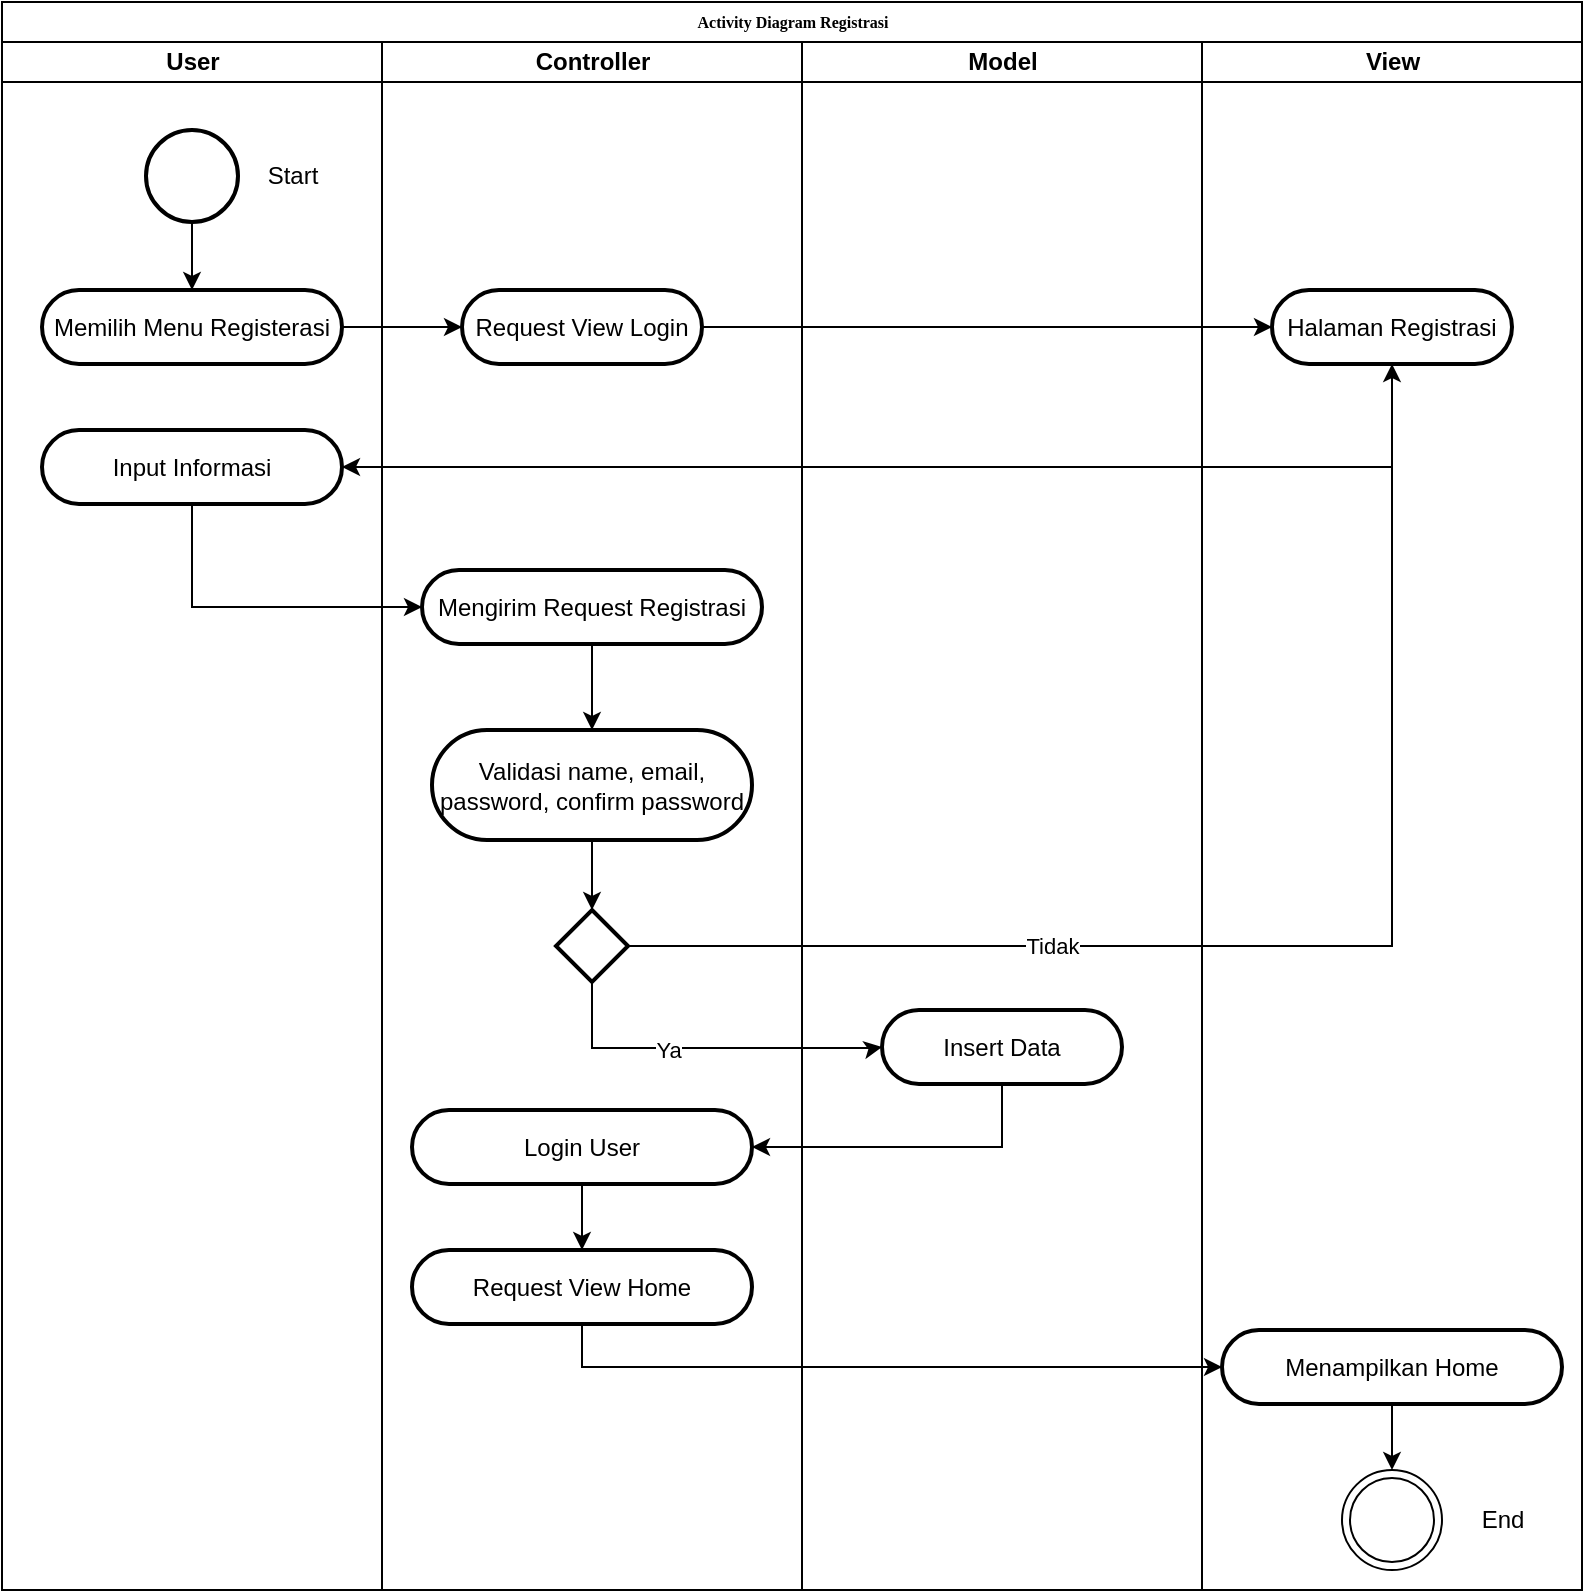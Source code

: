 <mxfile version="21.6.2" type="github">
  <diagram name="Page-1" id="74e2e168-ea6b-b213-b513-2b3c1d86103e">
    <mxGraphModel dx="1366" dy="758" grid="1" gridSize="10" guides="1" tooltips="1" connect="1" arrows="1" fold="1" page="1" pageScale="1" pageWidth="1100" pageHeight="850" background="none" math="0" shadow="0">
      <root>
        <mxCell id="0" />
        <mxCell id="1" parent="0" />
        <mxCell id="77e6c97f196da883-1" value="Activity Diagram Registrasi" style="swimlane;html=1;childLayout=stackLayout;startSize=20;rounded=0;shadow=0;labelBackgroundColor=none;strokeWidth=1;fontFamily=Verdana;fontSize=8;align=center;" parent="1" vertex="1">
          <mxGeometry x="80" y="56" width="790" height="794" as="geometry" />
        </mxCell>
        <mxCell id="77e6c97f196da883-2" value="User" style="swimlane;html=1;startSize=20;" parent="77e6c97f196da883-1" vertex="1">
          <mxGeometry y="20" width="190" height="774" as="geometry" />
        </mxCell>
        <mxCell id="kBbiOHrRjtl-JXDuf86f-4" value="" style="edgeStyle=orthogonalEdgeStyle;rounded=0;orthogonalLoop=1;jettySize=auto;html=1;" edge="1" parent="77e6c97f196da883-2" source="kBbiOHrRjtl-JXDuf86f-2" target="kBbiOHrRjtl-JXDuf86f-3">
          <mxGeometry relative="1" as="geometry" />
        </mxCell>
        <mxCell id="kBbiOHrRjtl-JXDuf86f-2" value="" style="strokeWidth=2;html=1;shape=mxgraph.flowchart.start_2;whiteSpace=wrap;fillStyle=solid;" vertex="1" parent="77e6c97f196da883-2">
          <mxGeometry x="72" y="44" width="46" height="46" as="geometry" />
        </mxCell>
        <mxCell id="kBbiOHrRjtl-JXDuf86f-3" value="Memilih Menu Registerasi" style="rounded=1;whiteSpace=wrap;html=1;strokeWidth=2;fillStyle=solid;arcSize=50;" vertex="1" parent="77e6c97f196da883-2">
          <mxGeometry x="20" y="124" width="150" height="37" as="geometry" />
        </mxCell>
        <mxCell id="kBbiOHrRjtl-JXDuf86f-20" value="Input Informasi" style="rounded=1;whiteSpace=wrap;html=1;strokeWidth=2;fillStyle=solid;arcSize=50;" vertex="1" parent="77e6c97f196da883-2">
          <mxGeometry x="20" y="194" width="150" height="37" as="geometry" />
        </mxCell>
        <mxCell id="kBbiOHrRjtl-JXDuf86f-42" value="Start" style="text;html=1;align=center;verticalAlign=middle;resizable=0;points=[];autosize=1;strokeColor=none;fillColor=none;" vertex="1" parent="77e6c97f196da883-2">
          <mxGeometry x="120" y="52" width="50" height="30" as="geometry" />
        </mxCell>
        <mxCell id="77e6c97f196da883-3" value="Controller" style="swimlane;html=1;startSize=20;" parent="77e6c97f196da883-1" vertex="1">
          <mxGeometry x="190" y="20" width="210" height="774" as="geometry" />
        </mxCell>
        <mxCell id="kBbiOHrRjtl-JXDuf86f-7" style="edgeStyle=orthogonalEdgeStyle;rounded=0;orthogonalLoop=1;jettySize=auto;html=1;exitX=0.5;exitY=1;exitDx=0;exitDy=0;" edge="1" parent="77e6c97f196da883-3">
          <mxGeometry relative="1" as="geometry">
            <mxPoint x="80" y="352.5" as="sourcePoint" />
            <mxPoint x="80" y="352.5" as="targetPoint" />
          </mxGeometry>
        </mxCell>
        <mxCell id="kBbiOHrRjtl-JXDuf86f-23" style="edgeStyle=orthogonalEdgeStyle;rounded=0;orthogonalLoop=1;jettySize=auto;html=1;entryX=0.5;entryY=0;entryDx=0;entryDy=0;" edge="1" parent="77e6c97f196da883-3" source="kBbiOHrRjtl-JXDuf86f-8" target="kBbiOHrRjtl-JXDuf86f-11">
          <mxGeometry relative="1" as="geometry" />
        </mxCell>
        <mxCell id="kBbiOHrRjtl-JXDuf86f-8" value="Mengirim Request Registrasi" style="rounded=1;whiteSpace=wrap;html=1;strokeWidth=2;fillStyle=solid;arcSize=50;" vertex="1" parent="77e6c97f196da883-3">
          <mxGeometry x="20" y="264" width="170" height="37" as="geometry" />
        </mxCell>
        <mxCell id="kBbiOHrRjtl-JXDuf86f-28" style="edgeStyle=orthogonalEdgeStyle;rounded=0;orthogonalLoop=1;jettySize=auto;html=1;entryX=0.5;entryY=0;entryDx=0;entryDy=0;entryPerimeter=0;" edge="1" parent="77e6c97f196da883-3" source="kBbiOHrRjtl-JXDuf86f-11" target="kBbiOHrRjtl-JXDuf86f-27">
          <mxGeometry relative="1" as="geometry" />
        </mxCell>
        <mxCell id="kBbiOHrRjtl-JXDuf86f-11" value="Validasi name, email, password, confirm password" style="rounded=1;whiteSpace=wrap;html=1;strokeWidth=2;fillStyle=solid;arcSize=50;" vertex="1" parent="77e6c97f196da883-3">
          <mxGeometry x="25" y="344" width="160" height="55" as="geometry" />
        </mxCell>
        <mxCell id="kBbiOHrRjtl-JXDuf86f-27" value="" style="strokeWidth=2;html=1;shape=mxgraph.flowchart.decision;whiteSpace=wrap;" vertex="1" parent="77e6c97f196da883-3">
          <mxGeometry x="87" y="434" width="36" height="36" as="geometry" />
        </mxCell>
        <mxCell id="kBbiOHrRjtl-JXDuf86f-38" style="edgeStyle=orthogonalEdgeStyle;rounded=0;orthogonalLoop=1;jettySize=auto;html=1;entryX=0.5;entryY=0;entryDx=0;entryDy=0;" edge="1" parent="77e6c97f196da883-3" source="kBbiOHrRjtl-JXDuf86f-33" target="kBbiOHrRjtl-JXDuf86f-37">
          <mxGeometry relative="1" as="geometry" />
        </mxCell>
        <mxCell id="kBbiOHrRjtl-JXDuf86f-33" value="Login User" style="rounded=1;whiteSpace=wrap;html=1;strokeWidth=2;fillStyle=solid;arcSize=50;" vertex="1" parent="77e6c97f196da883-3">
          <mxGeometry x="15" y="534" width="170" height="37" as="geometry" />
        </mxCell>
        <mxCell id="kBbiOHrRjtl-JXDuf86f-37" value="Request View Home" style="rounded=1;whiteSpace=wrap;html=1;strokeWidth=2;fillStyle=solid;arcSize=50;" vertex="1" parent="77e6c97f196da883-3">
          <mxGeometry x="15" y="604" width="170" height="37" as="geometry" />
        </mxCell>
        <mxCell id="kBbiOHrRjtl-JXDuf86f-44" value="Request View Login" style="rounded=1;whiteSpace=wrap;html=1;strokeWidth=2;fillStyle=solid;arcSize=50;" vertex="1" parent="77e6c97f196da883-3">
          <mxGeometry x="40" y="124" width="120" height="37" as="geometry" />
        </mxCell>
        <mxCell id="77e6c97f196da883-4" value="Model" style="swimlane;html=1;startSize=20;" parent="77e6c97f196da883-1" vertex="1">
          <mxGeometry x="400" y="20" width="200" height="774" as="geometry" />
        </mxCell>
        <mxCell id="kBbiOHrRjtl-JXDuf86f-12" value="Insert Data" style="rounded=1;whiteSpace=wrap;html=1;strokeWidth=2;fillStyle=solid;arcSize=50;" vertex="1" parent="77e6c97f196da883-4">
          <mxGeometry x="40" y="484" width="120" height="37" as="geometry" />
        </mxCell>
        <mxCell id="77e6c97f196da883-5" value="View" style="swimlane;html=1;startSize=20;" parent="77e6c97f196da883-1" vertex="1">
          <mxGeometry x="600" y="20" width="190" height="774" as="geometry" />
        </mxCell>
        <mxCell id="kBbiOHrRjtl-JXDuf86f-17" value="Halaman Registrasi" style="rounded=1;whiteSpace=wrap;html=1;strokeWidth=2;fillStyle=solid;arcSize=50;" vertex="1" parent="77e6c97f196da883-5">
          <mxGeometry x="35" y="124" width="120" height="37" as="geometry" />
        </mxCell>
        <mxCell id="kBbiOHrRjtl-JXDuf86f-41" style="edgeStyle=orthogonalEdgeStyle;rounded=0;orthogonalLoop=1;jettySize=auto;html=1;entryX=0.5;entryY=0;entryDx=0;entryDy=0;" edge="1" parent="77e6c97f196da883-5" source="kBbiOHrRjtl-JXDuf86f-35" target="kBbiOHrRjtl-JXDuf86f-40">
          <mxGeometry relative="1" as="geometry" />
        </mxCell>
        <mxCell id="kBbiOHrRjtl-JXDuf86f-35" value="Menampilkan Home" style="rounded=1;whiteSpace=wrap;html=1;strokeWidth=2;fillStyle=solid;arcSize=50;" vertex="1" parent="77e6c97f196da883-5">
          <mxGeometry x="10" y="644" width="170" height="37" as="geometry" />
        </mxCell>
        <mxCell id="kBbiOHrRjtl-JXDuf86f-40" value="" style="ellipse;shape=doubleEllipse;whiteSpace=wrap;html=1;aspect=fixed;" vertex="1" parent="77e6c97f196da883-5">
          <mxGeometry x="70" y="714" width="50" height="50" as="geometry" />
        </mxCell>
        <mxCell id="kBbiOHrRjtl-JXDuf86f-43" value="End" style="text;html=1;align=center;verticalAlign=middle;resizable=0;points=[];autosize=1;strokeColor=none;fillColor=none;" vertex="1" parent="77e6c97f196da883-5">
          <mxGeometry x="130" y="724" width="40" height="30" as="geometry" />
        </mxCell>
        <mxCell id="kBbiOHrRjtl-JXDuf86f-19" style="edgeStyle=orthogonalEdgeStyle;rounded=0;orthogonalLoop=1;jettySize=auto;html=1;" edge="1" parent="77e6c97f196da883-1" source="kBbiOHrRjtl-JXDuf86f-3" target="kBbiOHrRjtl-JXDuf86f-44">
          <mxGeometry relative="1" as="geometry">
            <mxPoint x="230" y="164" as="targetPoint" />
          </mxGeometry>
        </mxCell>
        <mxCell id="kBbiOHrRjtl-JXDuf86f-21" style="edgeStyle=orthogonalEdgeStyle;rounded=0;orthogonalLoop=1;jettySize=auto;html=1;entryX=1;entryY=0.5;entryDx=0;entryDy=0;exitX=0.5;exitY=1;exitDx=0;exitDy=0;" edge="1" parent="77e6c97f196da883-1" source="kBbiOHrRjtl-JXDuf86f-17" target="kBbiOHrRjtl-JXDuf86f-20">
          <mxGeometry relative="1" as="geometry" />
        </mxCell>
        <mxCell id="kBbiOHrRjtl-JXDuf86f-22" style="edgeStyle=orthogonalEdgeStyle;rounded=0;orthogonalLoop=1;jettySize=auto;html=1;exitX=0.5;exitY=1;exitDx=0;exitDy=0;entryX=0;entryY=0.5;entryDx=0;entryDy=0;" edge="1" parent="77e6c97f196da883-1" source="kBbiOHrRjtl-JXDuf86f-20" target="kBbiOHrRjtl-JXDuf86f-8">
          <mxGeometry relative="1" as="geometry">
            <mxPoint x="95" y="304" as="targetPoint" />
          </mxGeometry>
        </mxCell>
        <mxCell id="kBbiOHrRjtl-JXDuf86f-29" style="edgeStyle=orthogonalEdgeStyle;rounded=0;orthogonalLoop=1;jettySize=auto;html=1;entryX=0.5;entryY=1;entryDx=0;entryDy=0;" edge="1" parent="77e6c97f196da883-1" source="kBbiOHrRjtl-JXDuf86f-27" target="kBbiOHrRjtl-JXDuf86f-17">
          <mxGeometry relative="1" as="geometry" />
        </mxCell>
        <mxCell id="kBbiOHrRjtl-JXDuf86f-30" value="Tidak" style="edgeLabel;html=1;align=center;verticalAlign=middle;resizable=0;points=[];" vertex="1" connectable="0" parent="kBbiOHrRjtl-JXDuf86f-29">
          <mxGeometry x="-0.37" relative="1" as="geometry">
            <mxPoint as="offset" />
          </mxGeometry>
        </mxCell>
        <mxCell id="kBbiOHrRjtl-JXDuf86f-31" style="edgeStyle=orthogonalEdgeStyle;rounded=0;orthogonalLoop=1;jettySize=auto;html=1;entryX=0;entryY=0.5;entryDx=0;entryDy=0;exitX=0.5;exitY=1;exitDx=0;exitDy=0;exitPerimeter=0;" edge="1" parent="77e6c97f196da883-1" source="kBbiOHrRjtl-JXDuf86f-27" target="kBbiOHrRjtl-JXDuf86f-12">
          <mxGeometry relative="1" as="geometry">
            <Array as="points">
              <mxPoint x="295" y="523" />
              <mxPoint x="437" y="523" />
            </Array>
          </mxGeometry>
        </mxCell>
        <mxCell id="kBbiOHrRjtl-JXDuf86f-32" value="Ya" style="edgeLabel;html=1;align=center;verticalAlign=middle;resizable=0;points=[];" vertex="1" connectable="0" parent="kBbiOHrRjtl-JXDuf86f-31">
          <mxGeometry x="-0.206" y="-1" relative="1" as="geometry">
            <mxPoint as="offset" />
          </mxGeometry>
        </mxCell>
        <mxCell id="kBbiOHrRjtl-JXDuf86f-34" style="edgeStyle=orthogonalEdgeStyle;rounded=0;orthogonalLoop=1;jettySize=auto;html=1;entryX=1;entryY=0.5;entryDx=0;entryDy=0;exitX=0.5;exitY=1;exitDx=0;exitDy=0;" edge="1" parent="77e6c97f196da883-1" source="kBbiOHrRjtl-JXDuf86f-12" target="kBbiOHrRjtl-JXDuf86f-33">
          <mxGeometry relative="1" as="geometry" />
        </mxCell>
        <mxCell id="kBbiOHrRjtl-JXDuf86f-36" style="edgeStyle=orthogonalEdgeStyle;rounded=0;orthogonalLoop=1;jettySize=auto;html=1;entryX=0;entryY=0.5;entryDx=0;entryDy=0;exitX=0.5;exitY=1;exitDx=0;exitDy=0;" edge="1" parent="77e6c97f196da883-1" source="kBbiOHrRjtl-JXDuf86f-37" target="kBbiOHrRjtl-JXDuf86f-35">
          <mxGeometry relative="1" as="geometry" />
        </mxCell>
        <mxCell id="kBbiOHrRjtl-JXDuf86f-45" style="edgeStyle=orthogonalEdgeStyle;rounded=0;orthogonalLoop=1;jettySize=auto;html=1;" edge="1" parent="77e6c97f196da883-1" source="kBbiOHrRjtl-JXDuf86f-44" target="kBbiOHrRjtl-JXDuf86f-17">
          <mxGeometry relative="1" as="geometry" />
        </mxCell>
      </root>
    </mxGraphModel>
  </diagram>
</mxfile>

